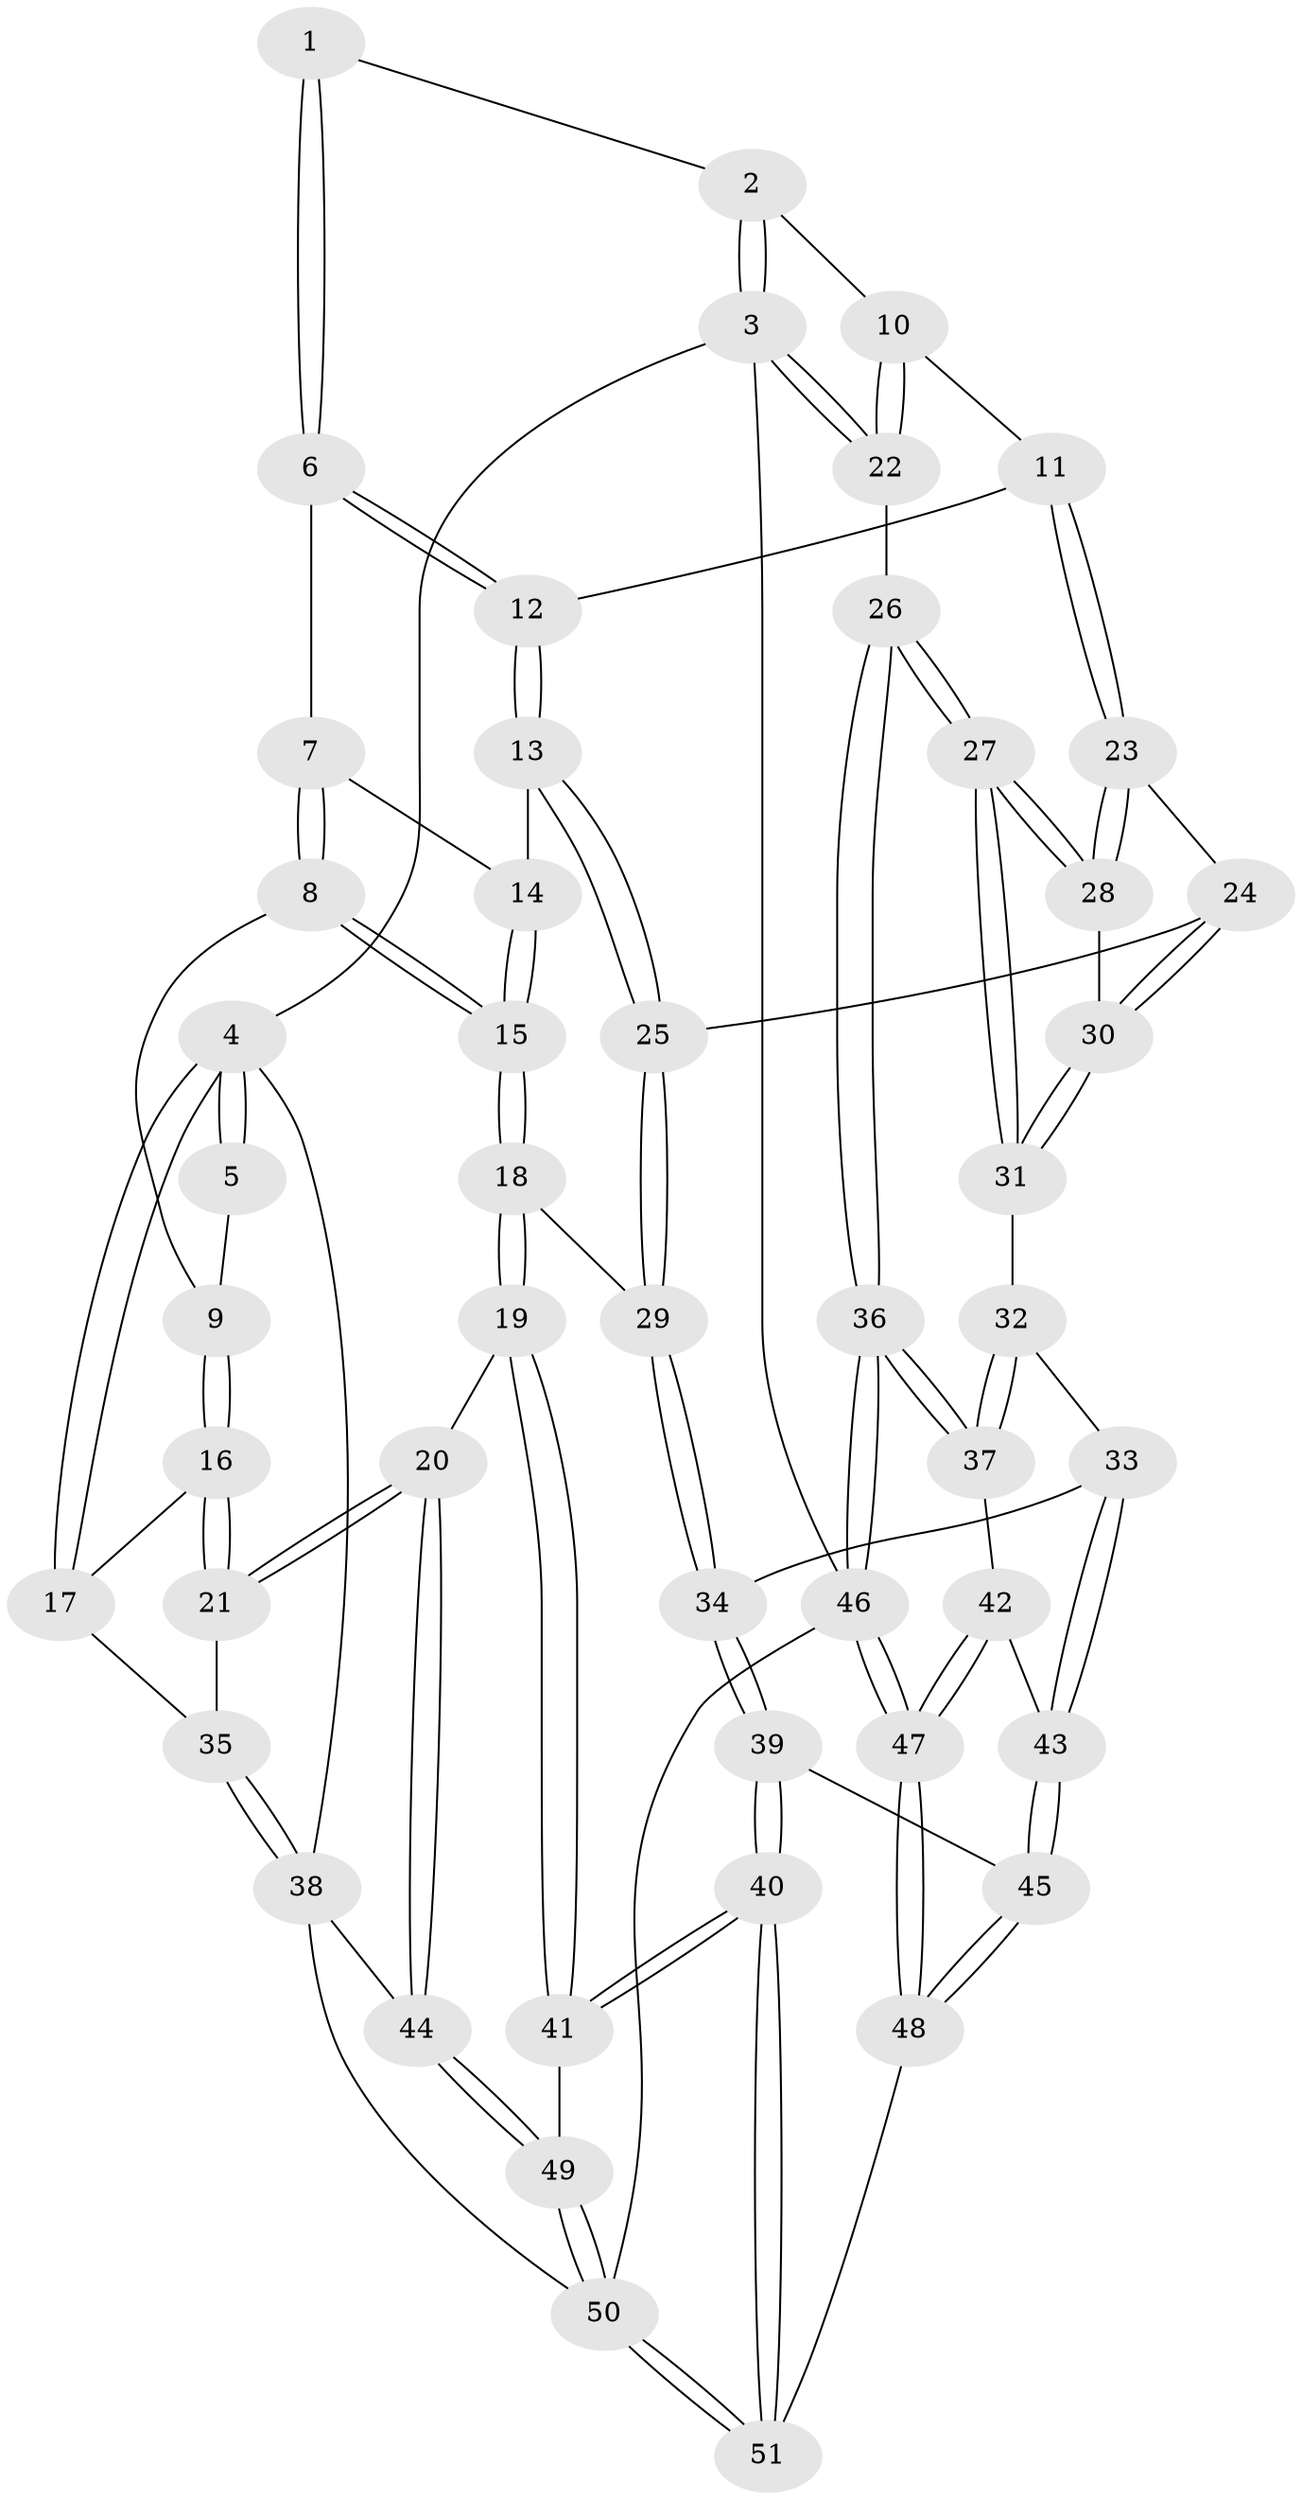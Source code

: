 // Generated by graph-tools (version 1.1) at 2025/27/03/15/25 16:27:56]
// undirected, 51 vertices, 124 edges
graph export_dot {
graph [start="1"]
  node [color=gray90,style=filled];
  1 [pos="+0.5911252579870757+0"];
  2 [pos="+0.7748425319081974+0"];
  3 [pos="+1+0"];
  4 [pos="+0+0"];
  5 [pos="+0.21627189759827128+0"];
  6 [pos="+0.5936982522327648+0.025762269351127402"];
  7 [pos="+0.5336567903629558+0.15644674352082819"];
  8 [pos="+0.3968943097840397+0.24730563090819235"];
  9 [pos="+0.2931626199683743+0.2214084462455923"];
  10 [pos="+0.9496848058261766+0.22628021570399715"];
  11 [pos="+0.9321001102909314+0.23651480470502925"];
  12 [pos="+0.7792680762395354+0.23174317007938522"];
  13 [pos="+0.6687986592562633+0.36120594565656655"];
  14 [pos="+0.5849952603645632+0.2720790014091704"];
  15 [pos="+0.4443529728879255+0.3975435160420795"];
  16 [pos="+0.26179190602374325+0.24705687755577155"];
  17 [pos="+0+0.29449051177924285"];
  18 [pos="+0.45819205684944236+0.551436555754256"];
  19 [pos="+0.32472488376055875+0.6199669824077638"];
  20 [pos="+0.3133323163832905+0.6175284859459983"];
  21 [pos="+0.2630325297906039+0.5717977213363873"];
  22 [pos="+1+0.20803315031302147"];
  23 [pos="+0.89205384585061+0.3628348532066723"];
  24 [pos="+0.7696700447940931+0.4192845056976635"];
  25 [pos="+0.6642364207414557+0.42814186585787606"];
  26 [pos="+1+0.5366833469319691"];
  27 [pos="+1+0.525340470228528"];
  28 [pos="+0.905889127933251+0.43383509361783423"];
  29 [pos="+0.5959671347277893+0.5534834559115498"];
  30 [pos="+0.8737571388983714+0.5104081928335091"];
  31 [pos="+0.8706717118106101+0.5402378935010823"];
  32 [pos="+0.863094040033681+0.551715868052336"];
  33 [pos="+0.6850777198697099+0.6105223577500086"];
  34 [pos="+0.6524711017363831+0.604598895588284"];
  35 [pos="+0+0.4206940233435328"];
  36 [pos="+1+0.6421611785124962"];
  37 [pos="+0.960764183543464+0.6901353788074928"];
  38 [pos="+0+0.7695901813658713"];
  39 [pos="+0.6465652759738841+0.7295617582516865"];
  40 [pos="+0.4664464226463017+0.9555734662600684"];
  41 [pos="+0.3645102505490106+0.7520963918732982"];
  42 [pos="+0.9315454503228005+0.7157894131440038"];
  43 [pos="+0.8226080400612406+0.7284775518573263"];
  44 [pos="+0.1174554523821171+0.7809261713745307"];
  45 [pos="+0.779438994555169+0.963098832718613"];
  46 [pos="+1+1"];
  47 [pos="+0.938246750220693+1"];
  48 [pos="+0.805823032798549+1"];
  49 [pos="+0.1575188341038069+0.9808643605808447"];
  50 [pos="+0.14829948880421948+1"];
  51 [pos="+0.4910573376059042+1"];
  1 -- 2;
  1 -- 6;
  1 -- 6;
  2 -- 3;
  2 -- 3;
  2 -- 10;
  3 -- 4;
  3 -- 22;
  3 -- 22;
  3 -- 46;
  4 -- 5;
  4 -- 5;
  4 -- 17;
  4 -- 17;
  4 -- 38;
  5 -- 9;
  6 -- 7;
  6 -- 12;
  6 -- 12;
  7 -- 8;
  7 -- 8;
  7 -- 14;
  8 -- 9;
  8 -- 15;
  8 -- 15;
  9 -- 16;
  9 -- 16;
  10 -- 11;
  10 -- 22;
  10 -- 22;
  11 -- 12;
  11 -- 23;
  11 -- 23;
  12 -- 13;
  12 -- 13;
  13 -- 14;
  13 -- 25;
  13 -- 25;
  14 -- 15;
  14 -- 15;
  15 -- 18;
  15 -- 18;
  16 -- 17;
  16 -- 21;
  16 -- 21;
  17 -- 35;
  18 -- 19;
  18 -- 19;
  18 -- 29;
  19 -- 20;
  19 -- 41;
  19 -- 41;
  20 -- 21;
  20 -- 21;
  20 -- 44;
  20 -- 44;
  21 -- 35;
  22 -- 26;
  23 -- 24;
  23 -- 28;
  23 -- 28;
  24 -- 25;
  24 -- 30;
  24 -- 30;
  25 -- 29;
  25 -- 29;
  26 -- 27;
  26 -- 27;
  26 -- 36;
  26 -- 36;
  27 -- 28;
  27 -- 28;
  27 -- 31;
  27 -- 31;
  28 -- 30;
  29 -- 34;
  29 -- 34;
  30 -- 31;
  30 -- 31;
  31 -- 32;
  32 -- 33;
  32 -- 37;
  32 -- 37;
  33 -- 34;
  33 -- 43;
  33 -- 43;
  34 -- 39;
  34 -- 39;
  35 -- 38;
  35 -- 38;
  36 -- 37;
  36 -- 37;
  36 -- 46;
  36 -- 46;
  37 -- 42;
  38 -- 44;
  38 -- 50;
  39 -- 40;
  39 -- 40;
  39 -- 45;
  40 -- 41;
  40 -- 41;
  40 -- 51;
  40 -- 51;
  41 -- 49;
  42 -- 43;
  42 -- 47;
  42 -- 47;
  43 -- 45;
  43 -- 45;
  44 -- 49;
  44 -- 49;
  45 -- 48;
  45 -- 48;
  46 -- 47;
  46 -- 47;
  46 -- 50;
  47 -- 48;
  47 -- 48;
  48 -- 51;
  49 -- 50;
  49 -- 50;
  50 -- 51;
  50 -- 51;
}
